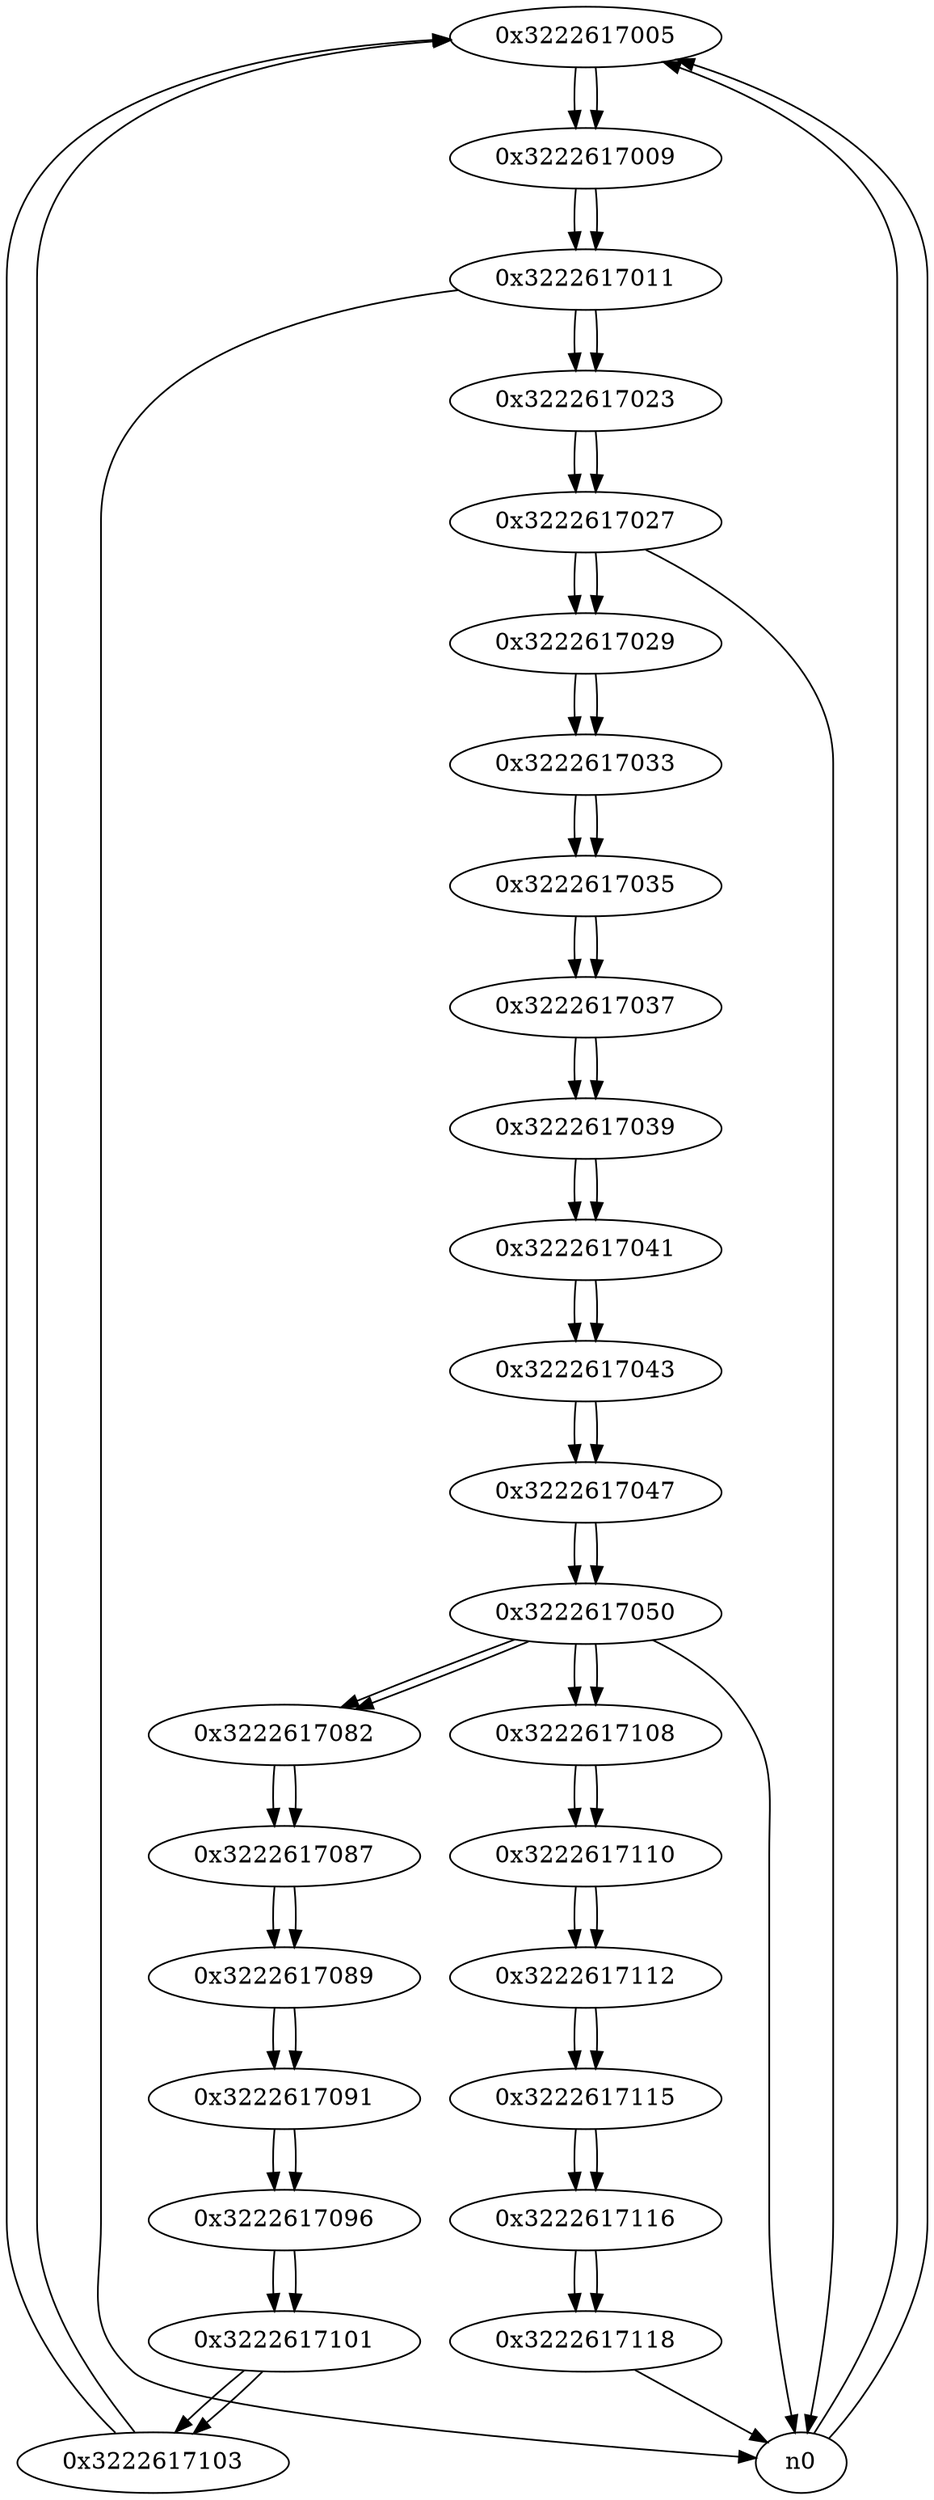 digraph G{
/* nodes */
  n1 [label="0x3222617005"]
  n2 [label="0x3222617009"]
  n3 [label="0x3222617011"]
  n4 [label="0x3222617023"]
  n5 [label="0x3222617027"]
  n6 [label="0x3222617029"]
  n7 [label="0x3222617033"]
  n8 [label="0x3222617035"]
  n9 [label="0x3222617037"]
  n10 [label="0x3222617039"]
  n11 [label="0x3222617041"]
  n12 [label="0x3222617043"]
  n13 [label="0x3222617047"]
  n14 [label="0x3222617050"]
  n15 [label="0x3222617108"]
  n16 [label="0x3222617110"]
  n17 [label="0x3222617112"]
  n18 [label="0x3222617115"]
  n19 [label="0x3222617116"]
  n20 [label="0x3222617118"]
  n21 [label="0x3222617082"]
  n22 [label="0x3222617087"]
  n23 [label="0x3222617089"]
  n24 [label="0x3222617091"]
  n25 [label="0x3222617096"]
  n26 [label="0x3222617101"]
  n27 [label="0x3222617103"]
/* edges */
n1 -> n2;
n0 -> n1;
n27 -> n1;
n0 -> n1;
n2 -> n3;
n1 -> n2;
n3 -> n4;
n3 -> n0;
n2 -> n3;
n4 -> n5;
n3 -> n4;
n5 -> n6;
n5 -> n0;
n4 -> n5;
n6 -> n7;
n5 -> n6;
n7 -> n8;
n6 -> n7;
n8 -> n9;
n7 -> n8;
n9 -> n10;
n8 -> n9;
n10 -> n11;
n9 -> n10;
n11 -> n12;
n10 -> n11;
n12 -> n13;
n11 -> n12;
n13 -> n14;
n12 -> n13;
n14 -> n15;
n14 -> n21;
n14 -> n0;
n13 -> n14;
n15 -> n16;
n14 -> n15;
n16 -> n17;
n15 -> n16;
n17 -> n18;
n16 -> n17;
n18 -> n19;
n17 -> n18;
n19 -> n20;
n18 -> n19;
n20 -> n0;
n19 -> n20;
n21 -> n22;
n14 -> n21;
n22 -> n23;
n21 -> n22;
n23 -> n24;
n22 -> n23;
n24 -> n25;
n23 -> n24;
n25 -> n26;
n24 -> n25;
n26 -> n27;
n25 -> n26;
n27 -> n1;
n26 -> n27;
}
